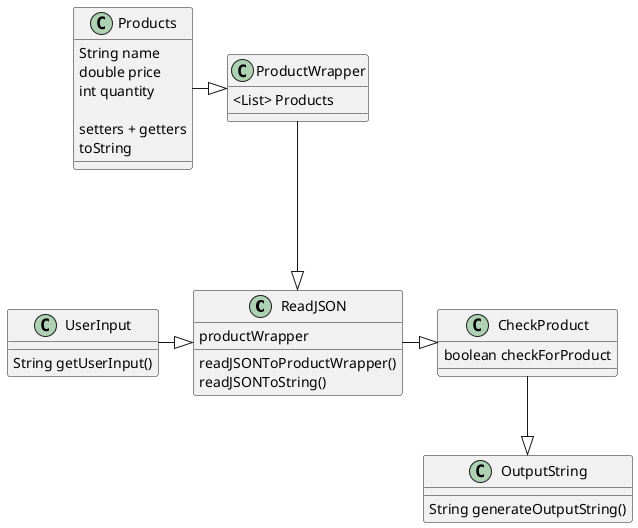 @startuml
'https://plantuml.com/class-diagram

Class ReadJSON
{
    readJSONToProductWrapper()
        productWrapper

    readJSONToString()
}

Class OutputString
{
    String generateOutputString()
}

Class UserInput
{
    String getUserInput()
}

Class CheckProduct
{
    boolean checkForProduct
}

Class ProductWrapper
{
    <List> Products
}
Class Products
{
    String name
    double price
    int quantity

    setters + getters
    toString
}

Products -|> ProductWrapper
ProductWrapper ---|> ReadJSON
UserInput -|> ReadJSON
ReadJSON -|> CheckProduct
CheckProduct --|> OutputString

@enduml